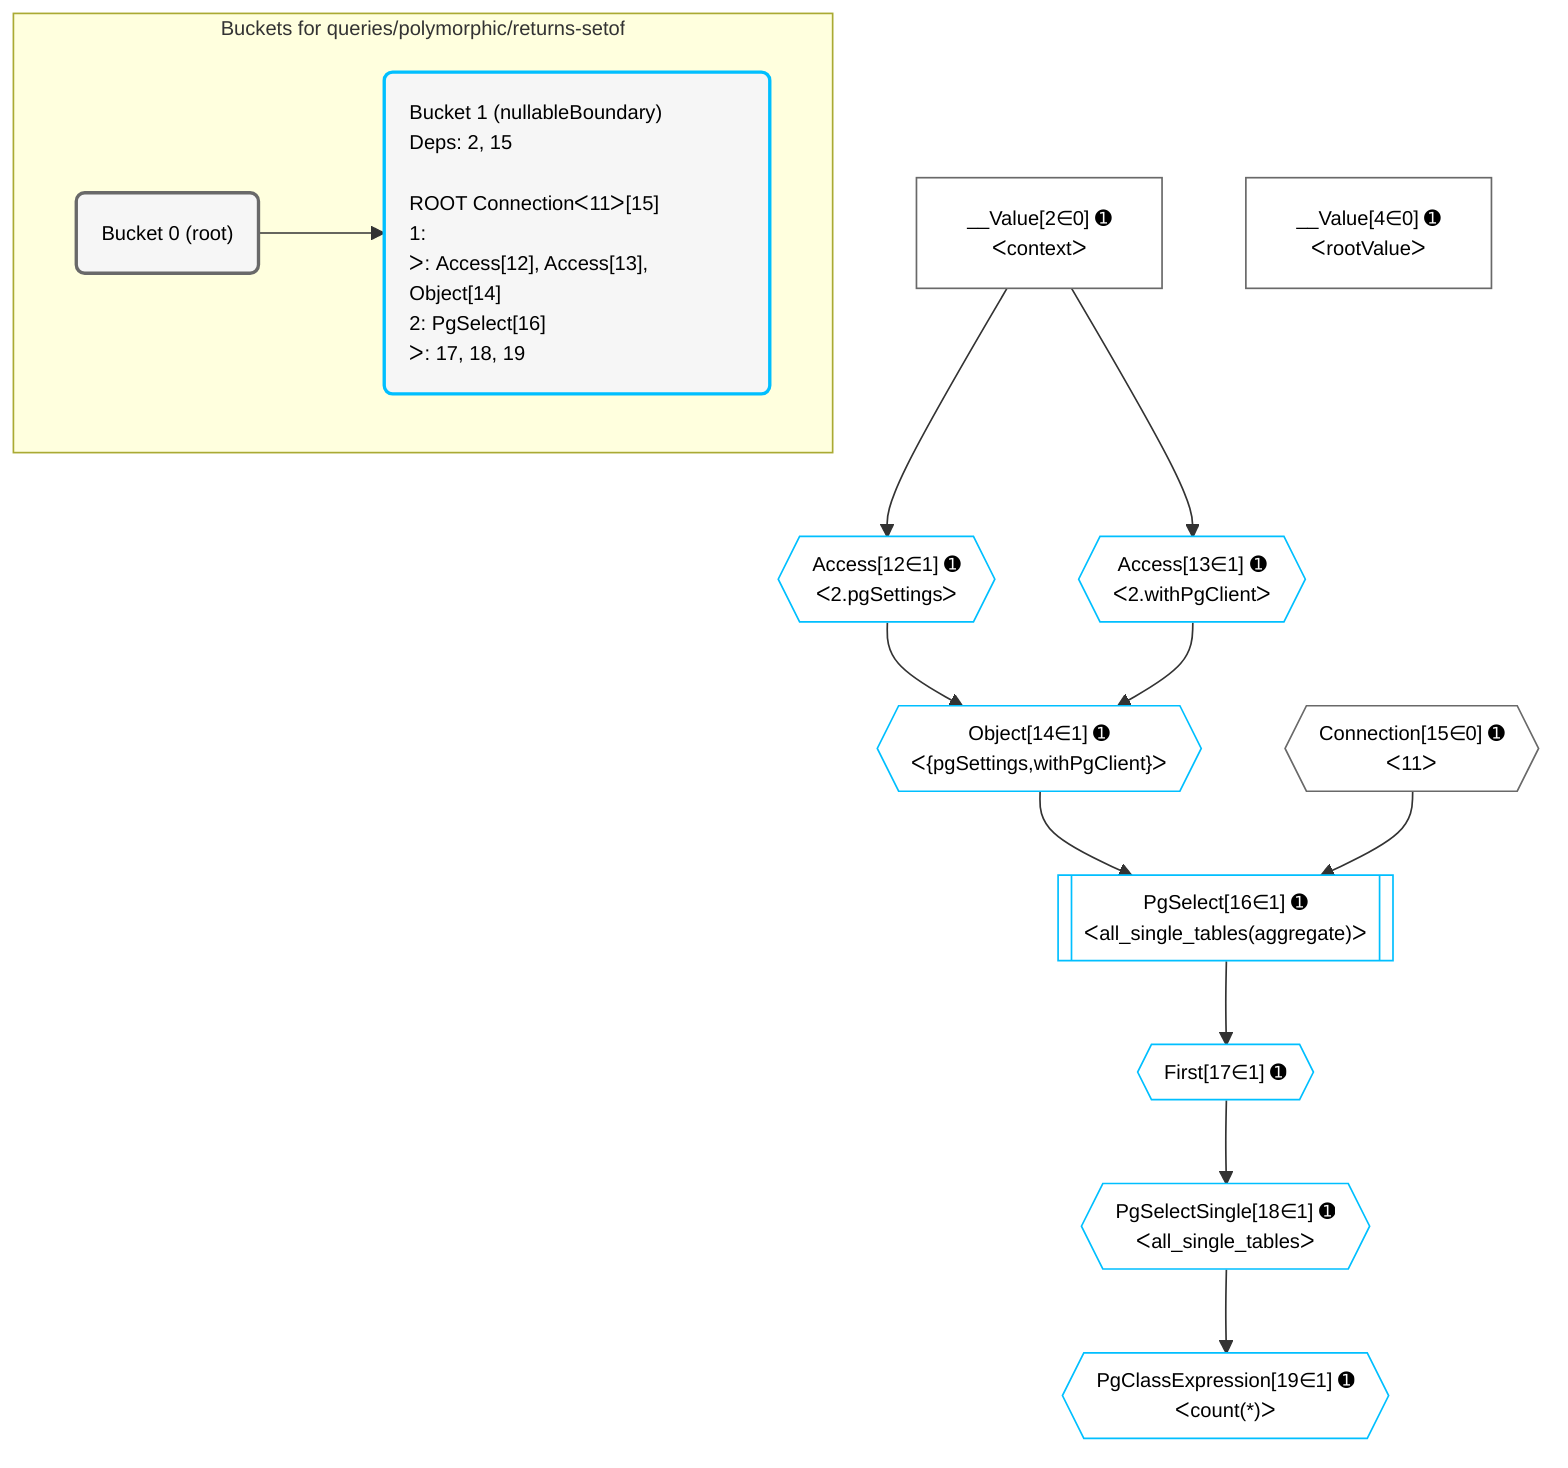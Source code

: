 %%{init: {'themeVariables': { 'fontSize': '12px'}}}%%
graph TD
    classDef path fill:#eee,stroke:#000,color:#000
    classDef plan fill:#fff,stroke-width:1px,color:#000
    classDef itemplan fill:#fff,stroke-width:2px,color:#000
    classDef unbatchedplan fill:#dff,stroke-width:1px,color:#000
    classDef sideeffectplan fill:#fcc,stroke-width:2px,color:#000
    classDef bucket fill:#f6f6f6,color:#000,stroke-width:2px,text-align:left


    %% plan dependencies
    __Value2["__Value[2∈0] ➊<br />ᐸcontextᐳ"]:::plan
    __Value4["__Value[4∈0] ➊<br />ᐸrootValueᐳ"]:::plan
    Connection15{{"Connection[15∈0] ➊<br />ᐸ11ᐳ"}}:::plan
    Object14{{"Object[14∈1] ➊<br />ᐸ{pgSettings,withPgClient}ᐳ"}}:::plan
    Access12{{"Access[12∈1] ➊<br />ᐸ2.pgSettingsᐳ"}}:::plan
    Access13{{"Access[13∈1] ➊<br />ᐸ2.withPgClientᐳ"}}:::plan
    Access12 & Access13 --> Object14
    PgSelect16[["PgSelect[16∈1] ➊<br />ᐸall_single_tables(aggregate)ᐳ"]]:::plan
    Object14 & Connection15 --> PgSelect16
    __Value2 --> Access12
    __Value2 --> Access13
    First17{{"First[17∈1] ➊"}}:::plan
    PgSelect16 --> First17
    PgSelectSingle18{{"PgSelectSingle[18∈1] ➊<br />ᐸall_single_tablesᐳ"}}:::plan
    First17 --> PgSelectSingle18
    PgClassExpression19{{"PgClassExpression[19∈1] ➊<br />ᐸcount(*)ᐳ"}}:::plan
    PgSelectSingle18 --> PgClassExpression19

    %% define steps

    subgraph "Buckets for queries/polymorphic/returns-setof"
    Bucket0("Bucket 0 (root)"):::bucket
    classDef bucket0 stroke:#696969
    class Bucket0,__Value2,__Value4,Connection15 bucket0
    Bucket1("Bucket 1 (nullableBoundary)<br />Deps: 2, 15<br /><br />ROOT Connectionᐸ11ᐳ[15]<br />1: <br />ᐳ: Access[12], Access[13], Object[14]<br />2: PgSelect[16]<br />ᐳ: 17, 18, 19"):::bucket
    classDef bucket1 stroke:#00bfff
    class Bucket1,Access12,Access13,Object14,PgSelect16,First17,PgSelectSingle18,PgClassExpression19 bucket1
    Bucket0 --> Bucket1
    end